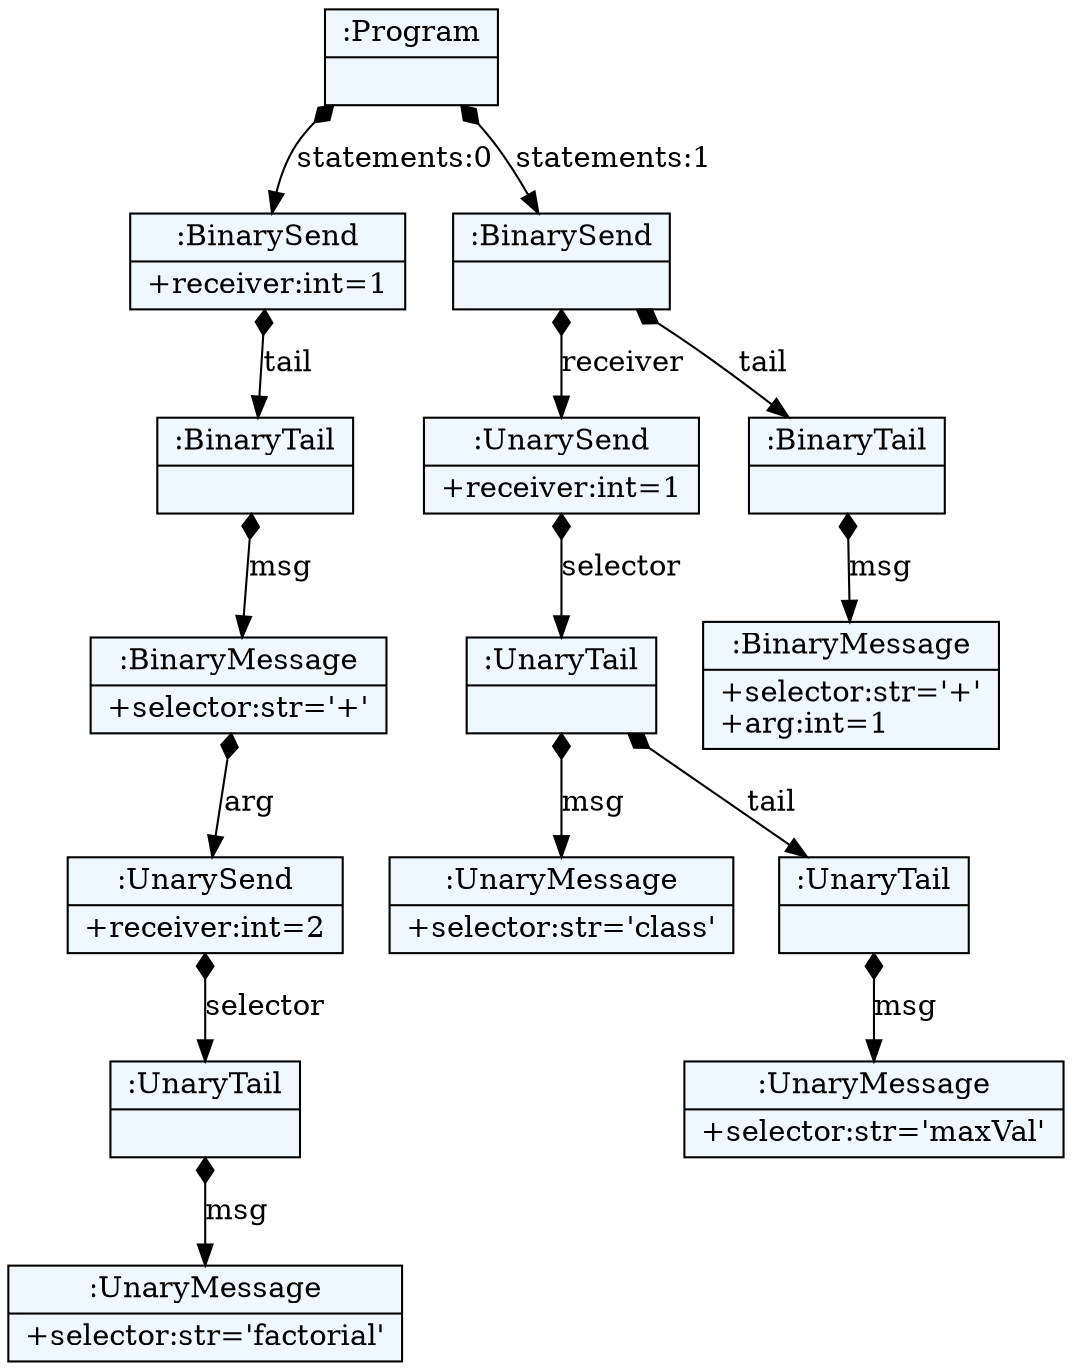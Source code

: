 
    digraph textX {
    fontname = "Bitstream Vera Sans"
    fontsize = 8
    node[
        shape=record,
        style=filled,
        fillcolor=aliceblue
    ]
    nodesep = 0.3
    edge[dir=black,arrowtail=empty]


2614520351600 -> 2614590118768 [label="statements:0" arrowtail=diamond dir=both]
2614590118768 -> 2614590115968 [label="tail" arrowtail=diamond dir=both]
2614590115968 -> 2614590116248 [label="msg" arrowtail=diamond dir=both]
2614590116248 -> 2614590118488 [label="arg" arrowtail=diamond dir=both]
2614590118488 -> 2614590118376 [label="selector" arrowtail=diamond dir=both]
2614590118376 -> 2614590118824 [label="msg" arrowtail=diamond dir=both]
2614590118824[label="{:UnaryMessage|+selector:str='factorial'\l}"]
2614590118376[label="{:UnaryTail|}"]
2614590118488[label="{:UnarySend|+receiver:int=2\l}"]
2614590116248[label="{:BinaryMessage|+selector:str='+'\l}"]
2614590115968[label="{:BinaryTail|}"]
2614590118768[label="{:BinarySend|+receiver:int=1\l}"]
2614520351600 -> 2614590119384 [label="statements:1" arrowtail=diamond dir=both]
2614590119384 -> 2614590117368 [label="receiver" arrowtail=diamond dir=both]
2614590117368 -> 2614590119496 [label="selector" arrowtail=diamond dir=both]
2614590119496 -> 2614590118544 [label="msg" arrowtail=diamond dir=both]
2614590118544[label="{:UnaryMessage|+selector:str='class'\l}"]
2614590119496 -> 2614590118600 [label="tail" arrowtail=diamond dir=both]
2614590118600 -> 2614590116696 [label="msg" arrowtail=diamond dir=both]
2614590116696[label="{:UnaryMessage|+selector:str='maxVal'\l}"]
2614590118600[label="{:UnaryTail|}"]
2614590119496[label="{:UnaryTail|}"]
2614590117368[label="{:UnarySend|+receiver:int=1\l}"]
2614590119384 -> 2614590119104 [label="tail" arrowtail=diamond dir=both]
2614590119104 -> 2614590116920 [label="msg" arrowtail=diamond dir=both]
2614590116920[label="{:BinaryMessage|+selector:str='+'\l+arg:int=1\l}"]
2614590119104[label="{:BinaryTail|}"]
2614590119384[label="{:BinarySend|}"]
2614520351600[label="{:Program|}"]

}
